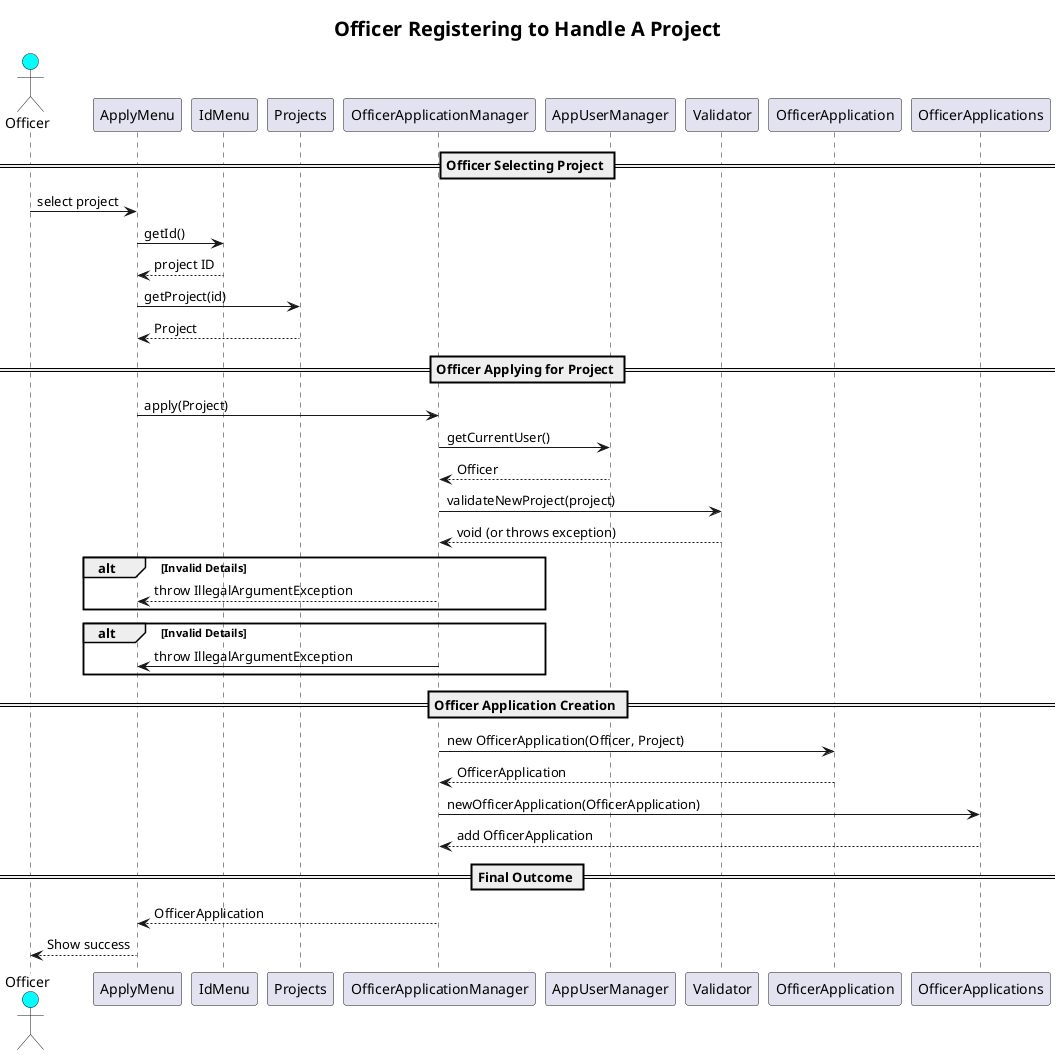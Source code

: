 @startuml
skinparam titleFontSize 20
title Officer Registering to Handle A Project

actor Officer #00FFFF
participant "ApplyMenu" as ApplyMenu
participant "IdMenu" as IdMenu
participant "Projects" as Projects
participant "OfficerApplicationManager" as OfficerApplicationManager
participant "AppUserManager" as AppUserManager
participant "Validator" as Validator
participant "OfficerApplication" as OfficerApplication
participant "OfficerApplications" as OfficerApplications

== Officer Selecting Project ==
Officer -> ApplyMenu : select project
ApplyMenu -> IdMenu : getId()
IdMenu --> ApplyMenu : project ID
ApplyMenu -> Projects : getProject(id)
Projects --> ApplyMenu : Project

== Officer Applying for Project ==
ApplyMenu -> OfficerApplicationManager : apply(Project)
OfficerApplicationManager -> AppUserManager : getCurrentUser()
AppUserManager --> OfficerApplicationManager : Officer
OfficerApplicationManager -> Validator : validateNewProject(project)
Validator --> OfficerApplicationManager : void (or throws exception)

alt Invalid Details
    OfficerApplicationManager --> ApplyMenu : throw IllegalArgumentException
end alt

alt Invalid Details
    OfficerApplicationManager -> ApplyMenu : throw IllegalArgumentException
end alt

== Officer Application Creation ==
OfficerApplicationManager -> OfficerApplication : new OfficerApplication(Officer, Project)
OfficerApplication --> OfficerApplicationManager : OfficerApplication
OfficerApplicationManager -> OfficerApplications : newOfficerApplication(OfficerApplication)
OfficerApplications --> OfficerApplicationManager : add OfficerApplication

== Final Outcome ==
OfficerApplicationManager --> ApplyMenu : OfficerApplication
ApplyMenu --> Officer : Show success
@enduml
OfficerApplicationManager -> Officer : return OfficerApplication
@enduml
